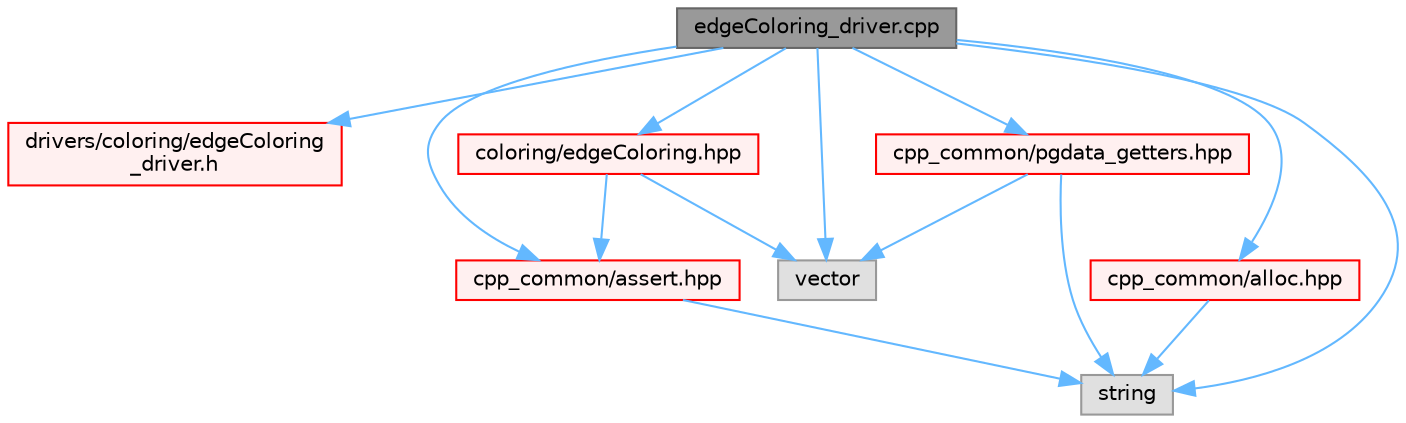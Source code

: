 digraph "edgeColoring_driver.cpp"
{
 // LATEX_PDF_SIZE
  bgcolor="transparent";
  edge [fontname=Helvetica,fontsize=10,labelfontname=Helvetica,labelfontsize=10];
  node [fontname=Helvetica,fontsize=10,shape=box,height=0.2,width=0.4];
  Node1 [id="Node000001",label="edgeColoring_driver.cpp",height=0.2,width=0.4,color="gray40", fillcolor="grey60", style="filled", fontcolor="black",tooltip=" "];
  Node1 -> Node2 [id="edge1_Node000001_Node000002",color="steelblue1",style="solid",tooltip=" "];
  Node2 [id="Node000002",label="drivers/coloring/edgeColoring\l_driver.h",height=0.2,width=0.4,color="red", fillcolor="#FFF0F0", style="filled",URL="$edgeColoring__driver_8h.html",tooltip=" "];
  Node1 -> Node4 [id="edge2_Node000001_Node000004",color="steelblue1",style="solid",tooltip=" "];
  Node4 [id="Node000004",label="vector",height=0.2,width=0.4,color="grey60", fillcolor="#E0E0E0", style="filled",tooltip=" "];
  Node1 -> Node5 [id="edge3_Node000001_Node000005",color="steelblue1",style="solid",tooltip=" "];
  Node5 [id="Node000005",label="string",height=0.2,width=0.4,color="grey60", fillcolor="#E0E0E0", style="filled",tooltip=" "];
  Node1 -> Node6 [id="edge4_Node000001_Node000006",color="steelblue1",style="solid",tooltip=" "];
  Node6 [id="Node000006",label="coloring/edgeColoring.hpp",height=0.2,width=0.4,color="red", fillcolor="#FFF0F0", style="filled",URL="$edgeColoring_8hpp.html",tooltip=" "];
  Node6 -> Node4 [id="edge5_Node000006_Node000004",color="steelblue1",style="solid",tooltip=" "];
  Node6 -> Node16 [id="edge6_Node000006_Node000016",color="steelblue1",style="solid",tooltip=" "];
  Node16 [id="Node000016",label="cpp_common/assert.hpp",height=0.2,width=0.4,color="red", fillcolor="#FFF0F0", style="filled",URL="$assert_8hpp.html",tooltip="Assertions Handling."];
  Node16 -> Node5 [id="edge7_Node000016_Node000005",color="steelblue1",style="solid",tooltip=" "];
  Node1 -> Node20 [id="edge8_Node000001_Node000020",color="steelblue1",style="solid",tooltip=" "];
  Node20 [id="Node000020",label="cpp_common/pgdata_getters.hpp",height=0.2,width=0.4,color="red", fillcolor="#FFF0F0", style="filled",URL="$pgdata__getters_8hpp.html",tooltip=" "];
  Node20 -> Node5 [id="edge9_Node000020_Node000005",color="steelblue1",style="solid",tooltip=" "];
  Node20 -> Node4 [id="edge10_Node000020_Node000004",color="steelblue1",style="solid",tooltip=" "];
  Node1 -> Node35 [id="edge11_Node000001_Node000035",color="steelblue1",style="solid",tooltip=" "];
  Node35 [id="Node000035",label="cpp_common/alloc.hpp",height=0.2,width=0.4,color="red", fillcolor="#FFF0F0", style="filled",URL="$alloc_8hpp.html",tooltip=" "];
  Node35 -> Node5 [id="edge12_Node000035_Node000005",color="steelblue1",style="solid",tooltip=" "];
  Node1 -> Node16 [id="edge13_Node000001_Node000016",color="steelblue1",style="solid",tooltip=" "];
}
